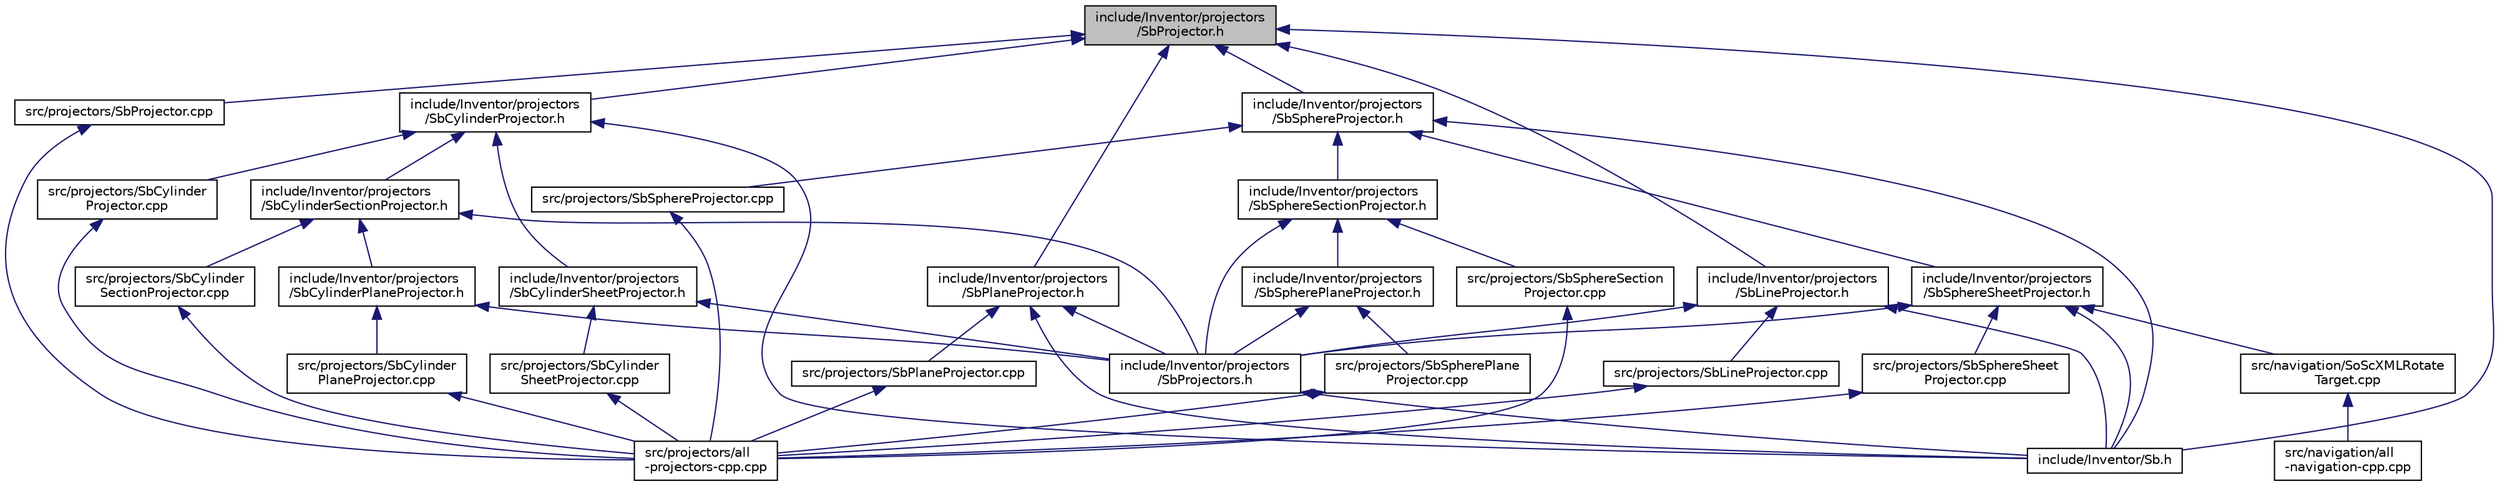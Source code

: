 digraph "include/Inventor/projectors/SbProjector.h"
{
 // LATEX_PDF_SIZE
  edge [fontname="Helvetica",fontsize="10",labelfontname="Helvetica",labelfontsize="10"];
  node [fontname="Helvetica",fontsize="10",shape=record];
  Node1 [label="include/Inventor/projectors\l/SbProjector.h",height=0.2,width=0.4,color="black", fillcolor="grey75", style="filled", fontcolor="black",tooltip=" "];
  Node1 -> Node2 [dir="back",color="midnightblue",fontsize="10",style="solid",fontname="Helvetica"];
  Node2 [label="src/projectors/SbProjector.cpp",height=0.2,width=0.4,color="black", fillcolor="white", style="filled",URL="$SbProjector_8cpp.html",tooltip=" "];
  Node2 -> Node3 [dir="back",color="midnightblue",fontsize="10",style="solid",fontname="Helvetica"];
  Node3 [label="src/projectors/all\l-projectors-cpp.cpp",height=0.2,width=0.4,color="black", fillcolor="white", style="filled",URL="$all-projectors-cpp_8cpp.html",tooltip=" "];
  Node1 -> Node4 [dir="back",color="midnightblue",fontsize="10",style="solid",fontname="Helvetica"];
  Node4 [label="include/Inventor/projectors\l/SbCylinderProjector.h",height=0.2,width=0.4,color="black", fillcolor="white", style="filled",URL="$SbCylinderProjector_8h.html",tooltip=" "];
  Node4 -> Node5 [dir="back",color="midnightblue",fontsize="10",style="solid",fontname="Helvetica"];
  Node5 [label="src/projectors/SbCylinder\lProjector.cpp",height=0.2,width=0.4,color="black", fillcolor="white", style="filled",URL="$SbCylinderProjector_8cpp.html",tooltip=" "];
  Node5 -> Node3 [dir="back",color="midnightblue",fontsize="10",style="solid",fontname="Helvetica"];
  Node4 -> Node6 [dir="back",color="midnightblue",fontsize="10",style="solid",fontname="Helvetica"];
  Node6 [label="include/Inventor/projectors\l/SbCylinderSectionProjector.h",height=0.2,width=0.4,color="black", fillcolor="white", style="filled",URL="$SbCylinderSectionProjector_8h.html",tooltip=" "];
  Node6 -> Node7 [dir="back",color="midnightblue",fontsize="10",style="solid",fontname="Helvetica"];
  Node7 [label="src/projectors/SbCylinder\lSectionProjector.cpp",height=0.2,width=0.4,color="black", fillcolor="white", style="filled",URL="$SbCylinderSectionProjector_8cpp.html",tooltip=" "];
  Node7 -> Node3 [dir="back",color="midnightblue",fontsize="10",style="solid",fontname="Helvetica"];
  Node6 -> Node8 [dir="back",color="midnightblue",fontsize="10",style="solid",fontname="Helvetica"];
  Node8 [label="include/Inventor/projectors\l/SbCylinderPlaneProjector.h",height=0.2,width=0.4,color="black", fillcolor="white", style="filled",URL="$SbCylinderPlaneProjector_8h.html",tooltip=" "];
  Node8 -> Node9 [dir="back",color="midnightblue",fontsize="10",style="solid",fontname="Helvetica"];
  Node9 [label="src/projectors/SbCylinder\lPlaneProjector.cpp",height=0.2,width=0.4,color="black", fillcolor="white", style="filled",URL="$SbCylinderPlaneProjector_8cpp.html",tooltip=" "];
  Node9 -> Node3 [dir="back",color="midnightblue",fontsize="10",style="solid",fontname="Helvetica"];
  Node8 -> Node10 [dir="back",color="midnightblue",fontsize="10",style="solid",fontname="Helvetica"];
  Node10 [label="include/Inventor/projectors\l/SbProjectors.h",height=0.2,width=0.4,color="black", fillcolor="white", style="filled",URL="$SbProjectors_8h.html",tooltip=" "];
  Node10 -> Node11 [dir="back",color="midnightblue",fontsize="10",style="solid",fontname="Helvetica"];
  Node11 [label="include/Inventor/Sb.h",height=0.2,width=0.4,color="black", fillcolor="white", style="filled",URL="$Sb_8h.html",tooltip=" "];
  Node6 -> Node10 [dir="back",color="midnightblue",fontsize="10",style="solid",fontname="Helvetica"];
  Node4 -> Node12 [dir="back",color="midnightblue",fontsize="10",style="solid",fontname="Helvetica"];
  Node12 [label="include/Inventor/projectors\l/SbCylinderSheetProjector.h",height=0.2,width=0.4,color="black", fillcolor="white", style="filled",URL="$SbCylinderSheetProjector_8h.html",tooltip=" "];
  Node12 -> Node13 [dir="back",color="midnightblue",fontsize="10",style="solid",fontname="Helvetica"];
  Node13 [label="src/projectors/SbCylinder\lSheetProjector.cpp",height=0.2,width=0.4,color="black", fillcolor="white", style="filled",URL="$SbCylinderSheetProjector_8cpp.html",tooltip=" "];
  Node13 -> Node3 [dir="back",color="midnightblue",fontsize="10",style="solid",fontname="Helvetica"];
  Node12 -> Node10 [dir="back",color="midnightblue",fontsize="10",style="solid",fontname="Helvetica"];
  Node4 -> Node11 [dir="back",color="midnightblue",fontsize="10",style="solid",fontname="Helvetica"];
  Node1 -> Node14 [dir="back",color="midnightblue",fontsize="10",style="solid",fontname="Helvetica"];
  Node14 [label="include/Inventor/projectors\l/SbLineProjector.h",height=0.2,width=0.4,color="black", fillcolor="white", style="filled",URL="$SbLineProjector_8h.html",tooltip=" "];
  Node14 -> Node15 [dir="back",color="midnightblue",fontsize="10",style="solid",fontname="Helvetica"];
  Node15 [label="src/projectors/SbLineProjector.cpp",height=0.2,width=0.4,color="black", fillcolor="white", style="filled",URL="$SbLineProjector_8cpp.html",tooltip=" "];
  Node15 -> Node3 [dir="back",color="midnightblue",fontsize="10",style="solid",fontname="Helvetica"];
  Node14 -> Node10 [dir="back",color="midnightblue",fontsize="10",style="solid",fontname="Helvetica"];
  Node14 -> Node11 [dir="back",color="midnightblue",fontsize="10",style="solid",fontname="Helvetica"];
  Node1 -> Node16 [dir="back",color="midnightblue",fontsize="10",style="solid",fontname="Helvetica"];
  Node16 [label="include/Inventor/projectors\l/SbPlaneProjector.h",height=0.2,width=0.4,color="black", fillcolor="white", style="filled",URL="$SbPlaneProjector_8h.html",tooltip=" "];
  Node16 -> Node17 [dir="back",color="midnightblue",fontsize="10",style="solid",fontname="Helvetica"];
  Node17 [label="src/projectors/SbPlaneProjector.cpp",height=0.2,width=0.4,color="black", fillcolor="white", style="filled",URL="$SbPlaneProjector_8cpp.html",tooltip=" "];
  Node17 -> Node3 [dir="back",color="midnightblue",fontsize="10",style="solid",fontname="Helvetica"];
  Node16 -> Node10 [dir="back",color="midnightblue",fontsize="10",style="solid",fontname="Helvetica"];
  Node16 -> Node11 [dir="back",color="midnightblue",fontsize="10",style="solid",fontname="Helvetica"];
  Node1 -> Node18 [dir="back",color="midnightblue",fontsize="10",style="solid",fontname="Helvetica"];
  Node18 [label="include/Inventor/projectors\l/SbSphereProjector.h",height=0.2,width=0.4,color="black", fillcolor="white", style="filled",URL="$SbSphereProjector_8h.html",tooltip=" "];
  Node18 -> Node19 [dir="back",color="midnightblue",fontsize="10",style="solid",fontname="Helvetica"];
  Node19 [label="src/projectors/SbSphereProjector.cpp",height=0.2,width=0.4,color="black", fillcolor="white", style="filled",URL="$SbSphereProjector_8cpp.html",tooltip=" "];
  Node19 -> Node3 [dir="back",color="midnightblue",fontsize="10",style="solid",fontname="Helvetica"];
  Node18 -> Node20 [dir="back",color="midnightblue",fontsize="10",style="solid",fontname="Helvetica"];
  Node20 [label="include/Inventor/projectors\l/SbSphereSectionProjector.h",height=0.2,width=0.4,color="black", fillcolor="white", style="filled",URL="$SbSphereSectionProjector_8h.html",tooltip=" "];
  Node20 -> Node21 [dir="back",color="midnightblue",fontsize="10",style="solid",fontname="Helvetica"];
  Node21 [label="src/projectors/SbSphereSection\lProjector.cpp",height=0.2,width=0.4,color="black", fillcolor="white", style="filled",URL="$SbSphereSectionProjector_8cpp.html",tooltip=" "];
  Node21 -> Node3 [dir="back",color="midnightblue",fontsize="10",style="solid",fontname="Helvetica"];
  Node20 -> Node10 [dir="back",color="midnightblue",fontsize="10",style="solid",fontname="Helvetica"];
  Node20 -> Node22 [dir="back",color="midnightblue",fontsize="10",style="solid",fontname="Helvetica"];
  Node22 [label="include/Inventor/projectors\l/SbSpherePlaneProjector.h",height=0.2,width=0.4,color="black", fillcolor="white", style="filled",URL="$SbSpherePlaneProjector_8h.html",tooltip=" "];
  Node22 -> Node23 [dir="back",color="midnightblue",fontsize="10",style="solid",fontname="Helvetica"];
  Node23 [label="src/projectors/SbSpherePlane\lProjector.cpp",height=0.2,width=0.4,color="black", fillcolor="white", style="filled",URL="$SbSpherePlaneProjector_8cpp.html",tooltip=" "];
  Node23 -> Node3 [dir="back",color="midnightblue",fontsize="10",style="solid",fontname="Helvetica"];
  Node22 -> Node10 [dir="back",color="midnightblue",fontsize="10",style="solid",fontname="Helvetica"];
  Node18 -> Node24 [dir="back",color="midnightblue",fontsize="10",style="solid",fontname="Helvetica"];
  Node24 [label="include/Inventor/projectors\l/SbSphereSheetProjector.h",height=0.2,width=0.4,color="black", fillcolor="white", style="filled",URL="$SbSphereSheetProjector_8h.html",tooltip=" "];
  Node24 -> Node25 [dir="back",color="midnightblue",fontsize="10",style="solid",fontname="Helvetica"];
  Node25 [label="src/navigation/SoScXMLRotate\lTarget.cpp",height=0.2,width=0.4,color="black", fillcolor="white", style="filled",URL="$SoScXMLRotateTarget_8cpp.html",tooltip=" "];
  Node25 -> Node26 [dir="back",color="midnightblue",fontsize="10",style="solid",fontname="Helvetica"];
  Node26 [label="src/navigation/all\l-navigation-cpp.cpp",height=0.2,width=0.4,color="black", fillcolor="white", style="filled",URL="$all-navigation-cpp_8cpp.html",tooltip=" "];
  Node24 -> Node27 [dir="back",color="midnightblue",fontsize="10",style="solid",fontname="Helvetica"];
  Node27 [label="src/projectors/SbSphereSheet\lProjector.cpp",height=0.2,width=0.4,color="black", fillcolor="white", style="filled",URL="$SbSphereSheetProjector_8cpp.html",tooltip=" "];
  Node27 -> Node3 [dir="back",color="midnightblue",fontsize="10",style="solid",fontname="Helvetica"];
  Node24 -> Node10 [dir="back",color="midnightblue",fontsize="10",style="solid",fontname="Helvetica"];
  Node24 -> Node11 [dir="back",color="midnightblue",fontsize="10",style="solid",fontname="Helvetica"];
  Node18 -> Node11 [dir="back",color="midnightblue",fontsize="10",style="solid",fontname="Helvetica"];
  Node1 -> Node11 [dir="back",color="midnightblue",fontsize="10",style="solid",fontname="Helvetica"];
}
